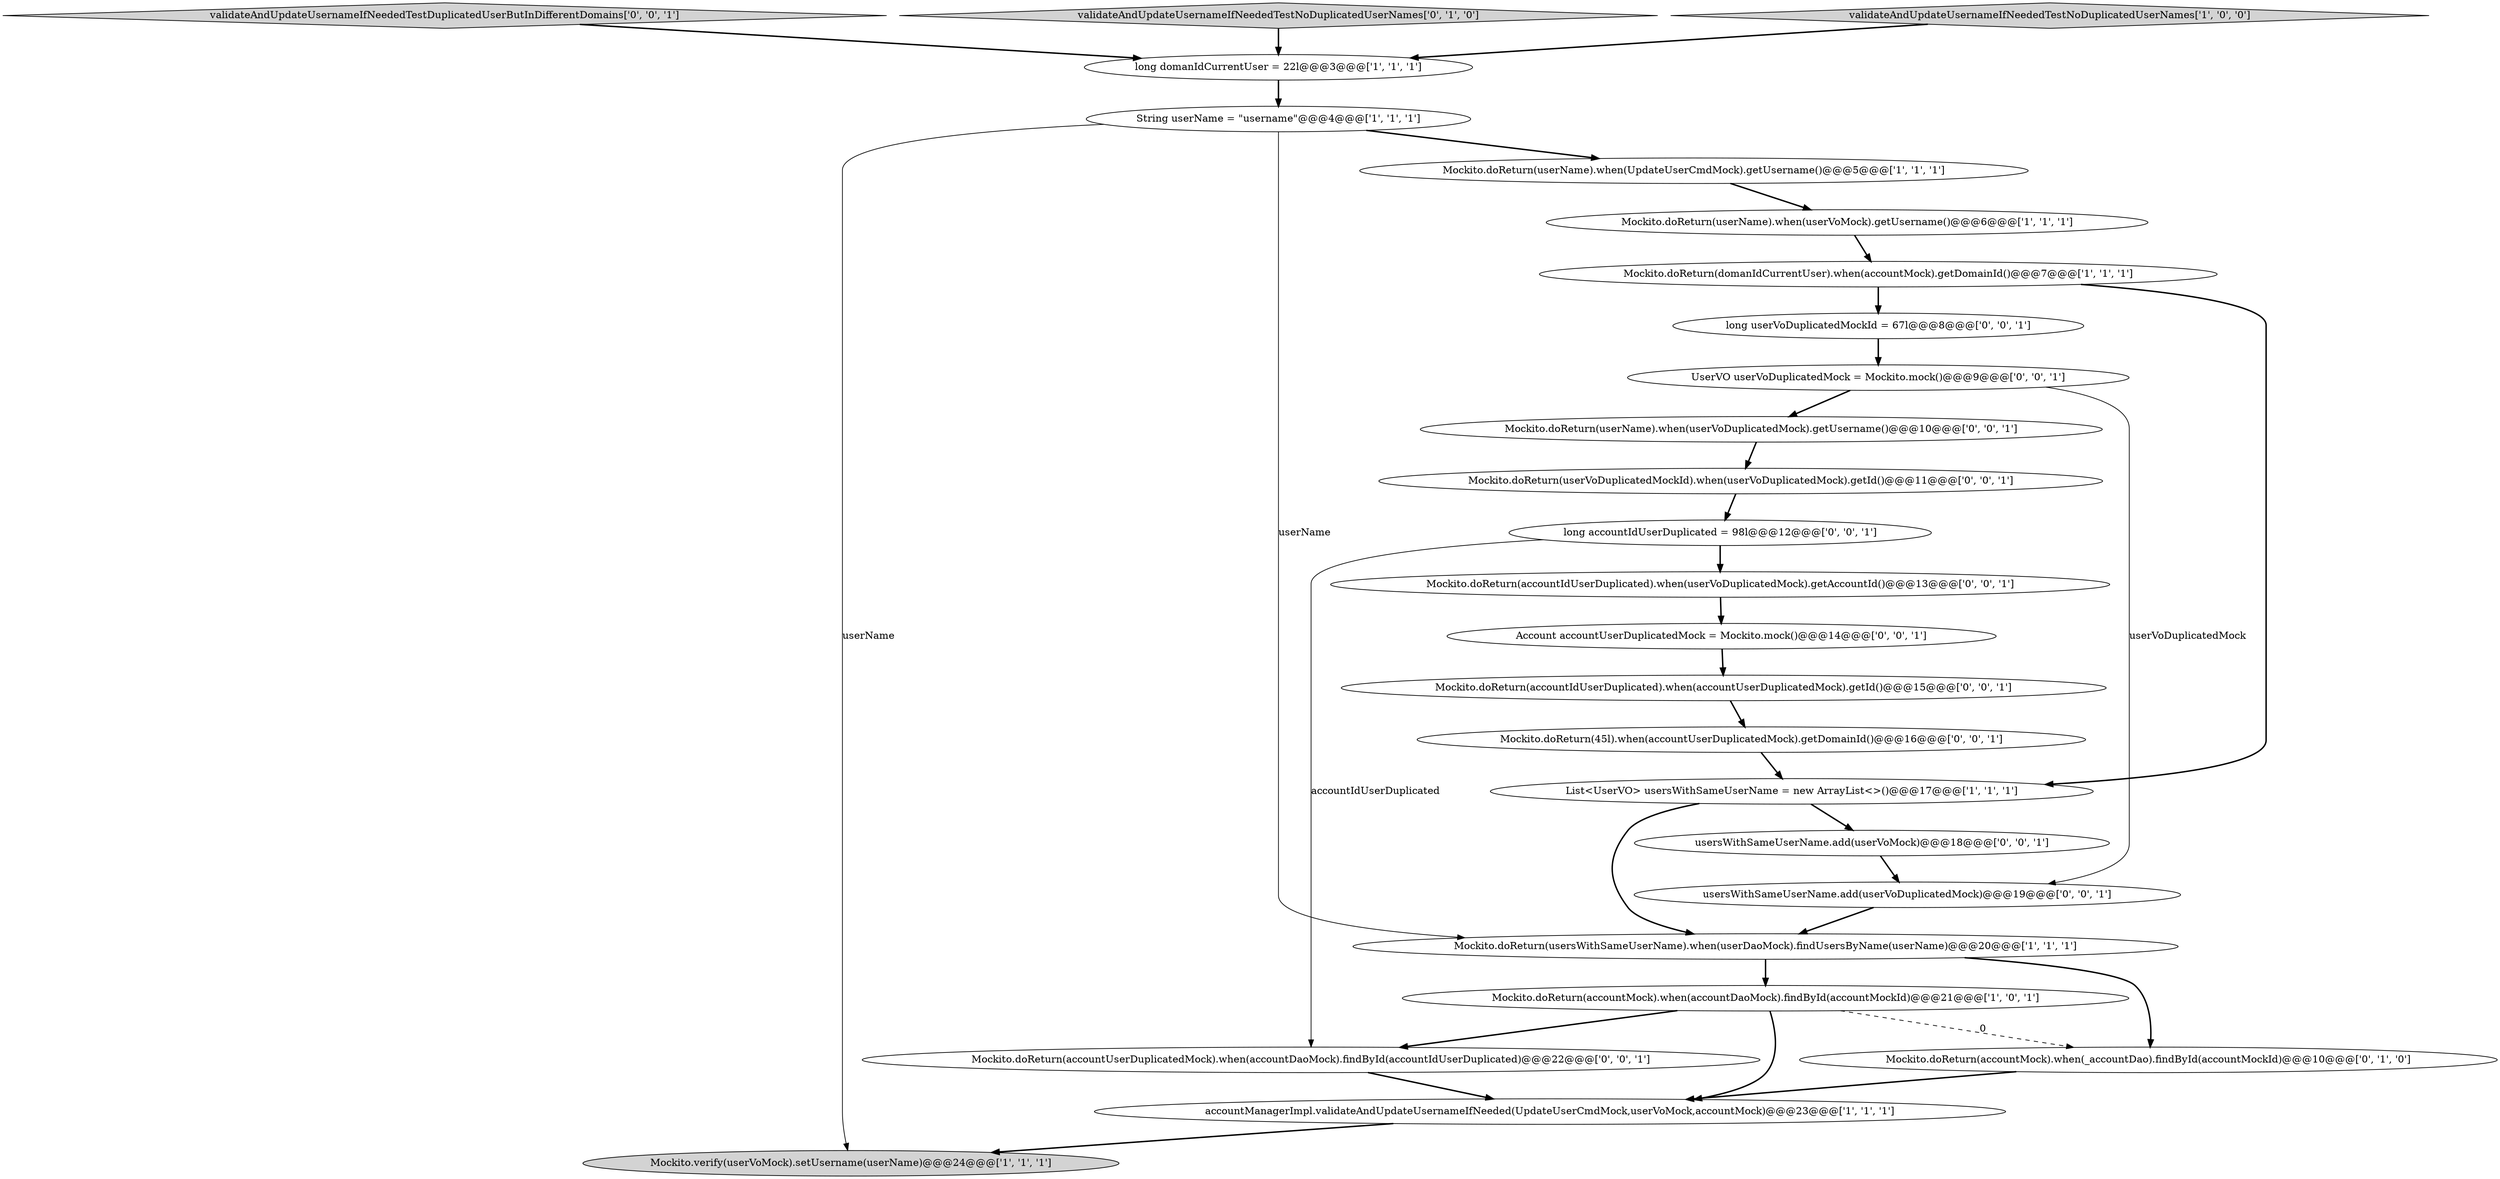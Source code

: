 digraph {
9 [style = filled, label = "Mockito.doReturn(domanIdCurrentUser).when(accountMock).getDomainId()@@@7@@@['1', '1', '1']", fillcolor = white, shape = ellipse image = "AAA0AAABBB1BBB"];
4 [style = filled, label = "Mockito.doReturn(userName).when(userVoMock).getUsername()@@@6@@@['1', '1', '1']", fillcolor = white, shape = ellipse image = "AAA0AAABBB1BBB"];
21 [style = filled, label = "validateAndUpdateUsernameIfNeededTestDuplicatedUserButInDifferentDomains['0', '0', '1']", fillcolor = lightgray, shape = diamond image = "AAA0AAABBB3BBB"];
6 [style = filled, label = "Mockito.doReturn(accountMock).when(accountDaoMock).findById(accountMockId)@@@21@@@['1', '0', '1']", fillcolor = white, shape = ellipse image = "AAA0AAABBB1BBB"];
12 [style = filled, label = "Mockito.doReturn(accountMock).when(_accountDao).findById(accountMockId)@@@10@@@['0', '1', '0']", fillcolor = white, shape = ellipse image = "AAA1AAABBB2BBB"];
20 [style = filled, label = "usersWithSameUserName.add(userVoDuplicatedMock)@@@19@@@['0', '0', '1']", fillcolor = white, shape = ellipse image = "AAA0AAABBB3BBB"];
11 [style = filled, label = "validateAndUpdateUsernameIfNeededTestNoDuplicatedUserNames['0', '1', '0']", fillcolor = lightgray, shape = diamond image = "AAA0AAABBB2BBB"];
14 [style = filled, label = "long accountIdUserDuplicated = 98l@@@12@@@['0', '0', '1']", fillcolor = white, shape = ellipse image = "AAA0AAABBB3BBB"];
5 [style = filled, label = "List<UserVO> usersWithSameUserName = new ArrayList<>()@@@17@@@['1', '1', '1']", fillcolor = white, shape = ellipse image = "AAA0AAABBB1BBB"];
15 [style = filled, label = "UserVO userVoDuplicatedMock = Mockito.mock()@@@9@@@['0', '0', '1']", fillcolor = white, shape = ellipse image = "AAA0AAABBB3BBB"];
19 [style = filled, label = "Mockito.doReturn(45l).when(accountUserDuplicatedMock).getDomainId()@@@16@@@['0', '0', '1']", fillcolor = white, shape = ellipse image = "AAA0AAABBB3BBB"];
25 [style = filled, label = "Mockito.doReturn(accountUserDuplicatedMock).when(accountDaoMock).findById(accountIdUserDuplicated)@@@22@@@['0', '0', '1']", fillcolor = white, shape = ellipse image = "AAA0AAABBB3BBB"];
24 [style = filled, label = "Mockito.doReturn(userVoDuplicatedMockId).when(userVoDuplicatedMock).getId()@@@11@@@['0', '0', '1']", fillcolor = white, shape = ellipse image = "AAA0AAABBB3BBB"];
0 [style = filled, label = "Mockito.doReturn(userName).when(UpdateUserCmdMock).getUsername()@@@5@@@['1', '1', '1']", fillcolor = white, shape = ellipse image = "AAA0AAABBB1BBB"];
3 [style = filled, label = "validateAndUpdateUsernameIfNeededTestNoDuplicatedUserNames['1', '0', '0']", fillcolor = lightgray, shape = diamond image = "AAA0AAABBB1BBB"];
16 [style = filled, label = "Mockito.doReturn(accountIdUserDuplicated).when(userVoDuplicatedMock).getAccountId()@@@13@@@['0', '0', '1']", fillcolor = white, shape = ellipse image = "AAA0AAABBB3BBB"];
17 [style = filled, label = "usersWithSameUserName.add(userVoMock)@@@18@@@['0', '0', '1']", fillcolor = white, shape = ellipse image = "AAA0AAABBB3BBB"];
1 [style = filled, label = "String userName = \"username\"@@@4@@@['1', '1', '1']", fillcolor = white, shape = ellipse image = "AAA0AAABBB1BBB"];
2 [style = filled, label = "Mockito.doReturn(usersWithSameUserName).when(userDaoMock).findUsersByName(userName)@@@20@@@['1', '1', '1']", fillcolor = white, shape = ellipse image = "AAA0AAABBB1BBB"];
7 [style = filled, label = "accountManagerImpl.validateAndUpdateUsernameIfNeeded(UpdateUserCmdMock,userVoMock,accountMock)@@@23@@@['1', '1', '1']", fillcolor = white, shape = ellipse image = "AAA0AAABBB1BBB"];
10 [style = filled, label = "Mockito.verify(userVoMock).setUsername(userName)@@@24@@@['1', '1', '1']", fillcolor = lightgray, shape = ellipse image = "AAA0AAABBB1BBB"];
22 [style = filled, label = "Account accountUserDuplicatedMock = Mockito.mock()@@@14@@@['0', '0', '1']", fillcolor = white, shape = ellipse image = "AAA0AAABBB3BBB"];
23 [style = filled, label = "long userVoDuplicatedMockId = 67l@@@8@@@['0', '0', '1']", fillcolor = white, shape = ellipse image = "AAA0AAABBB3BBB"];
13 [style = filled, label = "Mockito.doReturn(userName).when(userVoDuplicatedMock).getUsername()@@@10@@@['0', '0', '1']", fillcolor = white, shape = ellipse image = "AAA0AAABBB3BBB"];
18 [style = filled, label = "Mockito.doReturn(accountIdUserDuplicated).when(accountUserDuplicatedMock).getId()@@@15@@@['0', '0', '1']", fillcolor = white, shape = ellipse image = "AAA0AAABBB3BBB"];
8 [style = filled, label = "long domanIdCurrentUser = 22l@@@3@@@['1', '1', '1']", fillcolor = white, shape = ellipse image = "AAA0AAABBB1BBB"];
5->2 [style = bold, label=""];
12->7 [style = bold, label=""];
0->4 [style = bold, label=""];
23->15 [style = bold, label=""];
14->16 [style = bold, label=""];
19->5 [style = bold, label=""];
7->10 [style = bold, label=""];
25->7 [style = bold, label=""];
21->8 [style = bold, label=""];
16->22 [style = bold, label=""];
13->24 [style = bold, label=""];
17->20 [style = bold, label=""];
8->1 [style = bold, label=""];
5->17 [style = bold, label=""];
6->12 [style = dashed, label="0"];
1->10 [style = solid, label="userName"];
1->2 [style = solid, label="userName"];
15->20 [style = solid, label="userVoDuplicatedMock"];
18->19 [style = bold, label=""];
11->8 [style = bold, label=""];
4->9 [style = bold, label=""];
3->8 [style = bold, label=""];
14->25 [style = solid, label="accountIdUserDuplicated"];
15->13 [style = bold, label=""];
22->18 [style = bold, label=""];
6->25 [style = bold, label=""];
2->6 [style = bold, label=""];
9->23 [style = bold, label=""];
20->2 [style = bold, label=""];
6->7 [style = bold, label=""];
24->14 [style = bold, label=""];
9->5 [style = bold, label=""];
2->12 [style = bold, label=""];
1->0 [style = bold, label=""];
}
